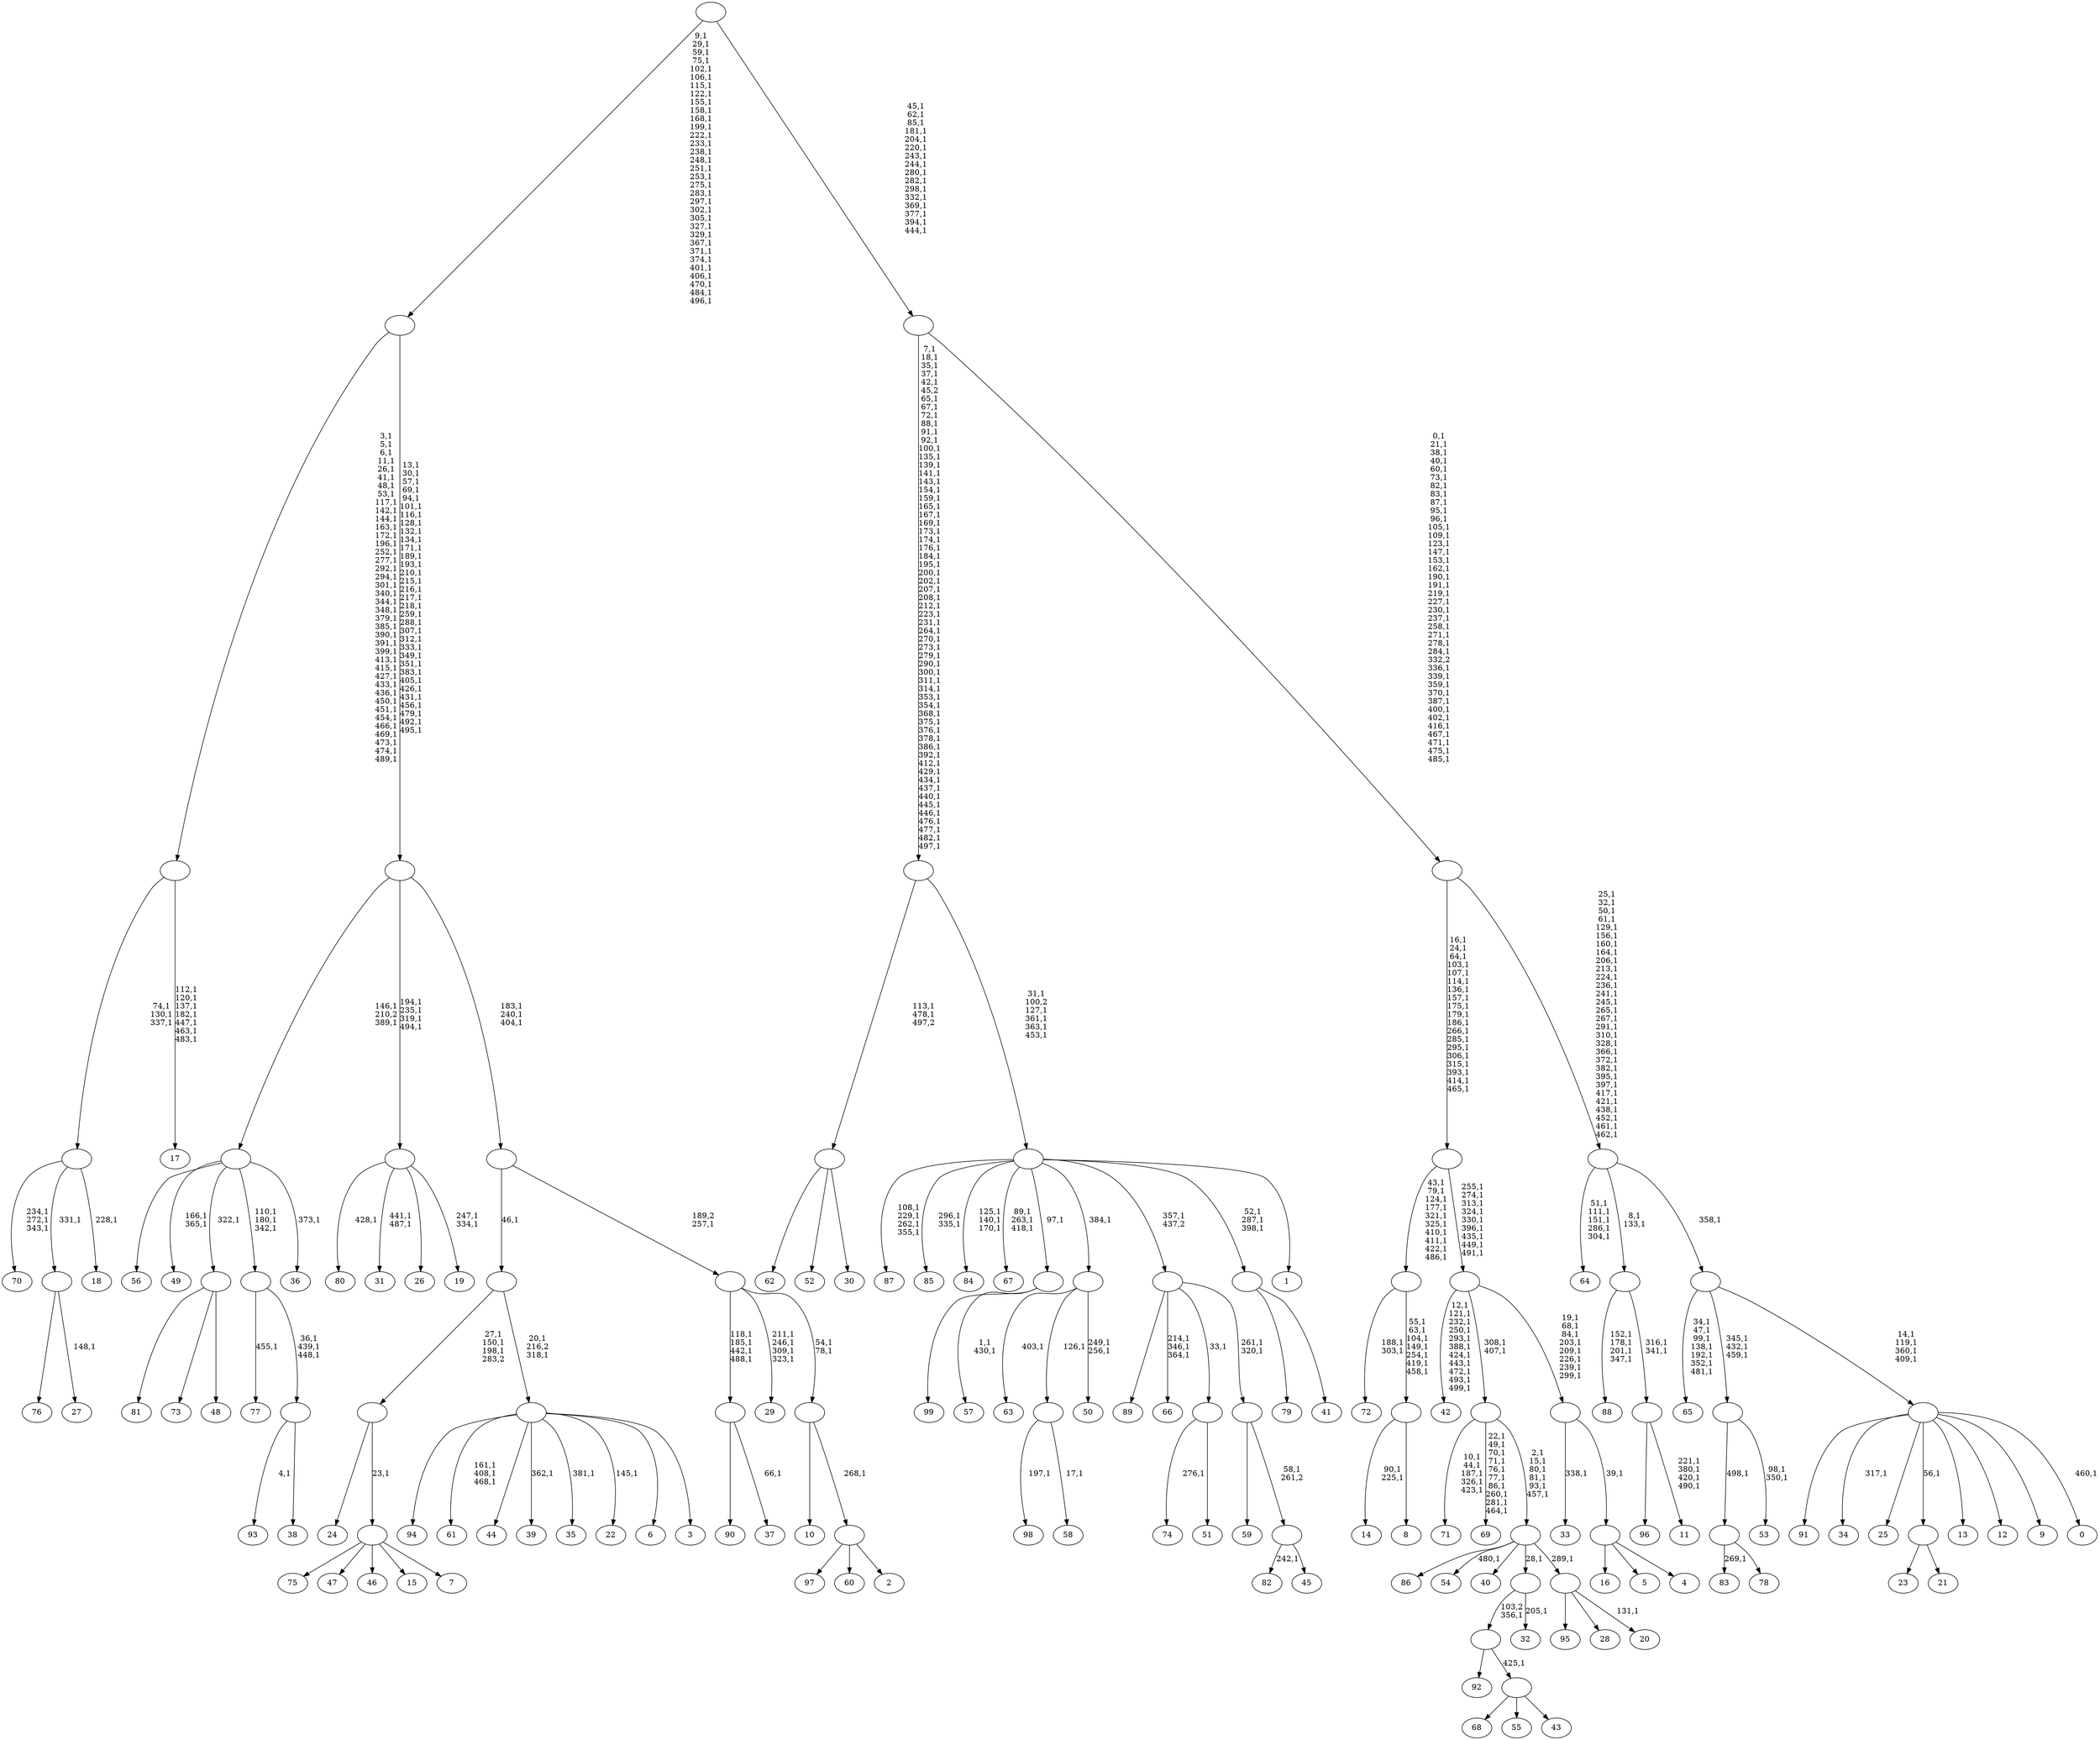 digraph T {
	600 [label="99"]
	599 [label="98"]
	597 [label="97"]
	596 [label="96"]
	595 [label="95"]
	594 [label="94"]
	593 [label="93"]
	591 [label="92"]
	590 [label="91"]
	589 [label="90"]
	588 [label="89"]
	587 [label="88"]
	582 [label="87"]
	577 [label="86"]
	576 [label="85"]
	573 [label="84"]
	569 [label="83"]
	567 [label="82"]
	565 [label="81"]
	564 [label="80"]
	562 [label="79"]
	561 [label="78"]
	560 [label=""]
	559 [label="77"]
	557 [label="76"]
	556 [label="75"]
	555 [label="74"]
	553 [label="73"]
	552 [label="72"]
	549 [label="71"]
	543 [label="70"]
	539 [label="69"]
	528 [label="68"]
	527 [label="67"]
	523 [label="66"]
	519 [label="65"]
	511 [label="64"]
	505 [label="63"]
	503 [label="62"]
	502 [label="61"]
	498 [label="60"]
	497 [label="59"]
	496 [label="58"]
	494 [label=""]
	493 [label="57"]
	490 [label=""]
	489 [label="56"]
	488 [label="55"]
	487 [label="54"]
	485 [label="53"]
	482 [label=""]
	479 [label="52"]
	478 [label="51"]
	477 [label=""]
	476 [label="50"]
	473 [label=""]
	472 [label="49"]
	469 [label="48"]
	468 [label=""]
	467 [label="47"]
	466 [label="46"]
	465 [label="45"]
	464 [label=""]
	463 [label=""]
	461 [label=""]
	460 [label="44"]
	459 [label="43"]
	458 [label=""]
	457 [label=""]
	456 [label="42"]
	444 [label="41"]
	443 [label=""]
	440 [label="40"]
	439 [label="39"]
	437 [label="38"]
	436 [label=""]
	433 [label=""]
	430 [label="37"]
	428 [label=""]
	424 [label="36"]
	422 [label=""]
	420 [label="35"]
	418 [label="34"]
	416 [label="33"]
	414 [label="32"]
	412 [label=""]
	411 [label="31"]
	408 [label="30"]
	407 [label=""]
	405 [label="29"]
	400 [label="28"]
	399 [label="27"]
	397 [label=""]
	396 [label="26"]
	395 [label="25"]
	394 [label="24"]
	393 [label="23"]
	392 [label="22"]
	390 [label="21"]
	389 [label=""]
	388 [label="20"]
	386 [label=""]
	385 [label=""]
	379 [label=""]
	377 [label="19"]
	374 [label=""]
	370 [label="18"]
	368 [label=""]
	365 [label="17"]
	357 [label=""]
	317 [label="16"]
	316 [label="15"]
	315 [label="14"]
	312 [label="13"]
	311 [label="12"]
	310 [label="11"]
	305 [label=""]
	303 [label=""]
	301 [label="10"]
	300 [label="9"]
	299 [label="8"]
	298 [label=""]
	291 [label=""]
	281 [label="7"]
	280 [label=""]
	279 [label=""]
	276 [label="6"]
	275 [label="5"]
	274 [label="4"]
	273 [label=""]
	272 [label=""]
	264 [label=""]
	255 [label=""]
	236 [label="3"]
	235 [label=""]
	233 [label=""]
	232 [label="2"]
	231 [label=""]
	230 [label=""]
	228 [label=""]
	227 [label=""]
	224 [label=""]
	191 [label=""]
	158 [label="1"]
	157 [label=""]
	152 [label=""]
	92 [label="0"]
	90 [label=""]
	86 [label=""]
	85 [label=""]
	55 [label=""]
	16 [label=""]
	0 [label=""]
	560 -> 569 [label="269,1"]
	560 -> 561 [label=""]
	494 -> 496 [label="17,1"]
	494 -> 599 [label="197,1"]
	490 -> 493 [label="1,1\n430,1"]
	490 -> 600 [label=""]
	482 -> 485 [label="98,1\n350,1"]
	482 -> 560 [label="498,1"]
	477 -> 555 [label="276,1"]
	477 -> 478 [label=""]
	473 -> 476 [label="249,1\n256,1"]
	473 -> 505 [label="403,1"]
	473 -> 494 [label="126,1"]
	468 -> 565 [label=""]
	468 -> 553 [label=""]
	468 -> 469 [label=""]
	464 -> 567 [label="242,1"]
	464 -> 465 [label=""]
	463 -> 497 [label=""]
	463 -> 464 [label="58,1\n261,2"]
	461 -> 463 [label="261,1\n320,1"]
	461 -> 523 [label="214,1\n346,1\n364,1"]
	461 -> 588 [label=""]
	461 -> 477 [label="33,1"]
	458 -> 528 [label=""]
	458 -> 488 [label=""]
	458 -> 459 [label=""]
	457 -> 591 [label=""]
	457 -> 458 [label="425,1"]
	443 -> 562 [label=""]
	443 -> 444 [label=""]
	436 -> 593 [label="4,1"]
	436 -> 437 [label=""]
	433 -> 436 [label="36,1\n439,1\n448,1"]
	433 -> 559 [label="455,1"]
	428 -> 430 [label="66,1"]
	428 -> 589 [label=""]
	422 -> 424 [label="373,1"]
	422 -> 433 [label="110,1\n180,1\n342,1"]
	422 -> 472 [label="166,1\n365,1"]
	422 -> 489 [label=""]
	422 -> 468 [label="322,1"]
	412 -> 414 [label="205,1"]
	412 -> 457 [label="103,2\n356,1"]
	407 -> 503 [label=""]
	407 -> 479 [label=""]
	407 -> 408 [label=""]
	397 -> 399 [label="148,1"]
	397 -> 557 [label=""]
	389 -> 393 [label=""]
	389 -> 390 [label=""]
	386 -> 388 [label="131,1"]
	386 -> 595 [label=""]
	386 -> 400 [label=""]
	385 -> 487 [label="480,1"]
	385 -> 577 [label=""]
	385 -> 440 [label=""]
	385 -> 412 [label="28,1"]
	385 -> 386 [label="289,1"]
	379 -> 385 [label="2,1\n15,1\n80,1\n81,1\n93,1\n457,1"]
	379 -> 539 [label="22,1\n49,1\n70,1\n71,1\n76,1\n77,1\n86,1\n260,1\n281,1\n464,1"]
	379 -> 549 [label="10,1\n44,1\n187,1\n326,1\n423,1"]
	374 -> 377 [label="247,1\n334,1"]
	374 -> 411 [label="441,1\n487,1"]
	374 -> 564 [label="428,1"]
	374 -> 396 [label=""]
	368 -> 370 [label="228,1"]
	368 -> 543 [label="234,1\n272,1\n343,1"]
	368 -> 397 [label="331,1"]
	357 -> 365 [label="112,1\n120,1\n137,1\n182,1\n447,1\n463,1\n483,1"]
	357 -> 368 [label="74,1\n130,1\n337,1"]
	305 -> 310 [label="221,1\n380,1\n420,1\n490,1"]
	305 -> 596 [label=""]
	303 -> 305 [label="316,1\n341,1"]
	303 -> 587 [label="152,1\n178,1\n201,1\n347,1"]
	298 -> 315 [label="90,1\n225,1"]
	298 -> 299 [label=""]
	291 -> 298 [label="55,1\n63,1\n104,1\n149,1\n254,1\n419,1\n458,1"]
	291 -> 552 [label="188,1\n303,1"]
	280 -> 556 [label=""]
	280 -> 467 [label=""]
	280 -> 466 [label=""]
	280 -> 316 [label=""]
	280 -> 281 [label=""]
	279 -> 394 [label=""]
	279 -> 280 [label="23,1"]
	273 -> 317 [label=""]
	273 -> 275 [label=""]
	273 -> 274 [label=""]
	272 -> 416 [label="338,1"]
	272 -> 273 [label="39,1"]
	264 -> 272 [label="19,1\n68,1\n84,1\n203,1\n209,1\n226,1\n239,1\n299,1"]
	264 -> 379 [label="308,1\n407,1"]
	264 -> 456 [label="12,1\n121,1\n232,1\n250,1\n293,1\n388,1\n424,1\n443,1\n472,1\n493,1\n499,1"]
	255 -> 264 [label="255,1\n274,1\n313,1\n324,1\n330,1\n396,1\n435,1\n449,1\n491,1"]
	255 -> 291 [label="43,1\n79,1\n124,1\n177,1\n321,1\n325,1\n410,1\n411,1\n422,1\n486,1"]
	235 -> 392 [label="145,1"]
	235 -> 420 [label="381,1"]
	235 -> 439 [label="362,1"]
	235 -> 502 [label="161,1\n408,1\n468,1"]
	235 -> 594 [label=""]
	235 -> 460 [label=""]
	235 -> 276 [label=""]
	235 -> 236 [label=""]
	233 -> 235 [label="20,1\n216,2\n318,1"]
	233 -> 279 [label="27,1\n150,1\n198,1\n283,2"]
	231 -> 597 [label=""]
	231 -> 498 [label=""]
	231 -> 232 [label=""]
	230 -> 301 [label=""]
	230 -> 231 [label="268,1"]
	228 -> 230 [label="54,1\n78,1"]
	228 -> 405 [label="211,1\n246,1\n309,1\n323,1"]
	228 -> 428 [label="118,1\n185,1\n442,1\n488,1"]
	227 -> 233 [label="46,1"]
	227 -> 228 [label="189,2\n257,1"]
	224 -> 227 [label="183,1\n240,1\n404,1"]
	224 -> 374 [label="194,1\n235,1\n319,1\n494,1"]
	224 -> 422 [label="146,1\n210,2\n389,1"]
	191 -> 224 [label="13,1\n30,1\n57,1\n69,1\n94,1\n101,1\n116,1\n128,1\n132,1\n134,1\n171,1\n189,1\n193,1\n210,1\n215,1\n216,1\n217,1\n218,1\n259,1\n288,1\n307,1\n312,1\n333,1\n349,1\n351,1\n383,1\n405,1\n426,1\n431,1\n456,1\n479,1\n492,1\n495,1"]
	191 -> 357 [label="3,1\n5,1\n6,1\n11,1\n26,1\n41,1\n48,1\n53,1\n117,1\n142,1\n144,1\n163,1\n172,1\n196,1\n252,1\n277,1\n292,1\n294,1\n301,1\n340,1\n344,1\n348,1\n379,1\n385,1\n390,1\n391,1\n399,1\n413,1\n415,1\n427,1\n433,1\n436,1\n450,1\n451,1\n454,1\n466,1\n469,1\n473,1\n474,1\n489,1"]
	157 -> 443 [label="52,1\n287,1\n398,1"]
	157 -> 527 [label="89,1\n263,1\n418,1"]
	157 -> 573 [label="125,1\n140,1\n170,1"]
	157 -> 576 [label="296,1\n335,1"]
	157 -> 582 [label="108,1\n229,1\n262,1\n355,1"]
	157 -> 490 [label="97,1"]
	157 -> 473 [label="384,1"]
	157 -> 461 [label="357,1\n437,2"]
	157 -> 158 [label=""]
	152 -> 157 [label="31,1\n100,2\n127,1\n361,1\n363,1\n453,1"]
	152 -> 407 [label="113,1\n478,1\n497,2"]
	90 -> 92 [label="460,1"]
	90 -> 418 [label="317,1"]
	90 -> 590 [label=""]
	90 -> 395 [label=""]
	90 -> 389 [label="56,1"]
	90 -> 312 [label=""]
	90 -> 311 [label=""]
	90 -> 300 [label=""]
	86 -> 90 [label="14,1\n119,1\n360,1\n409,1"]
	86 -> 482 [label="345,1\n432,1\n459,1"]
	86 -> 519 [label="34,1\n47,1\n99,1\n138,1\n192,1\n352,1\n481,1"]
	85 -> 303 [label="8,1\n133,1"]
	85 -> 511 [label="51,1\n111,1\n151,1\n286,1\n304,1"]
	85 -> 86 [label="358,1"]
	55 -> 85 [label="25,1\n32,1\n50,1\n61,1\n129,1\n156,1\n160,1\n164,1\n206,1\n213,1\n224,1\n236,1\n241,1\n245,1\n265,1\n267,1\n291,1\n310,1\n328,1\n366,1\n372,1\n382,1\n395,1\n397,1\n417,1\n421,1\n438,1\n452,1\n461,1\n462,1"]
	55 -> 255 [label="16,1\n24,1\n64,1\n103,1\n107,1\n114,1\n136,1\n157,1\n175,1\n179,1\n186,1\n266,1\n285,1\n295,1\n306,1\n315,1\n393,1\n414,1\n465,1"]
	16 -> 55 [label="0,1\n21,1\n38,1\n40,1\n60,1\n73,1\n82,1\n83,1\n87,1\n95,1\n96,1\n105,1\n109,1\n123,1\n147,1\n153,1\n162,1\n190,1\n191,1\n219,1\n227,1\n230,1\n237,1\n258,1\n271,1\n278,1\n284,1\n332,2\n336,1\n339,1\n359,1\n370,1\n387,1\n400,1\n402,1\n416,1\n467,1\n471,1\n475,1\n485,1"]
	16 -> 152 [label="7,1\n18,1\n35,1\n37,1\n42,1\n45,2\n65,1\n67,1\n72,1\n88,1\n91,1\n92,1\n100,1\n135,1\n139,1\n141,1\n143,1\n154,1\n159,1\n165,1\n167,1\n169,1\n173,1\n174,1\n176,1\n184,1\n195,1\n200,1\n202,1\n207,1\n208,1\n212,1\n223,1\n231,1\n264,1\n270,1\n273,1\n279,1\n290,1\n300,1\n311,1\n314,1\n353,1\n354,1\n368,1\n375,1\n376,1\n378,1\n386,1\n392,1\n412,1\n429,1\n434,1\n437,1\n440,1\n445,1\n446,1\n476,1\n477,1\n482,1\n497,1"]
	0 -> 16 [label="45,1\n62,1\n85,1\n181,1\n204,1\n220,1\n243,1\n244,1\n280,1\n282,1\n298,1\n332,1\n369,1\n377,1\n394,1\n444,1"]
	0 -> 191 [label="9,1\n29,1\n59,1\n75,1\n102,1\n106,1\n115,1\n122,1\n155,1\n158,1\n168,1\n199,1\n222,1\n233,1\n238,1\n248,1\n251,1\n253,1\n275,1\n283,1\n297,1\n302,1\n305,1\n327,1\n329,1\n367,1\n371,1\n374,1\n401,1\n406,1\n470,1\n484,1\n496,1"]
}

